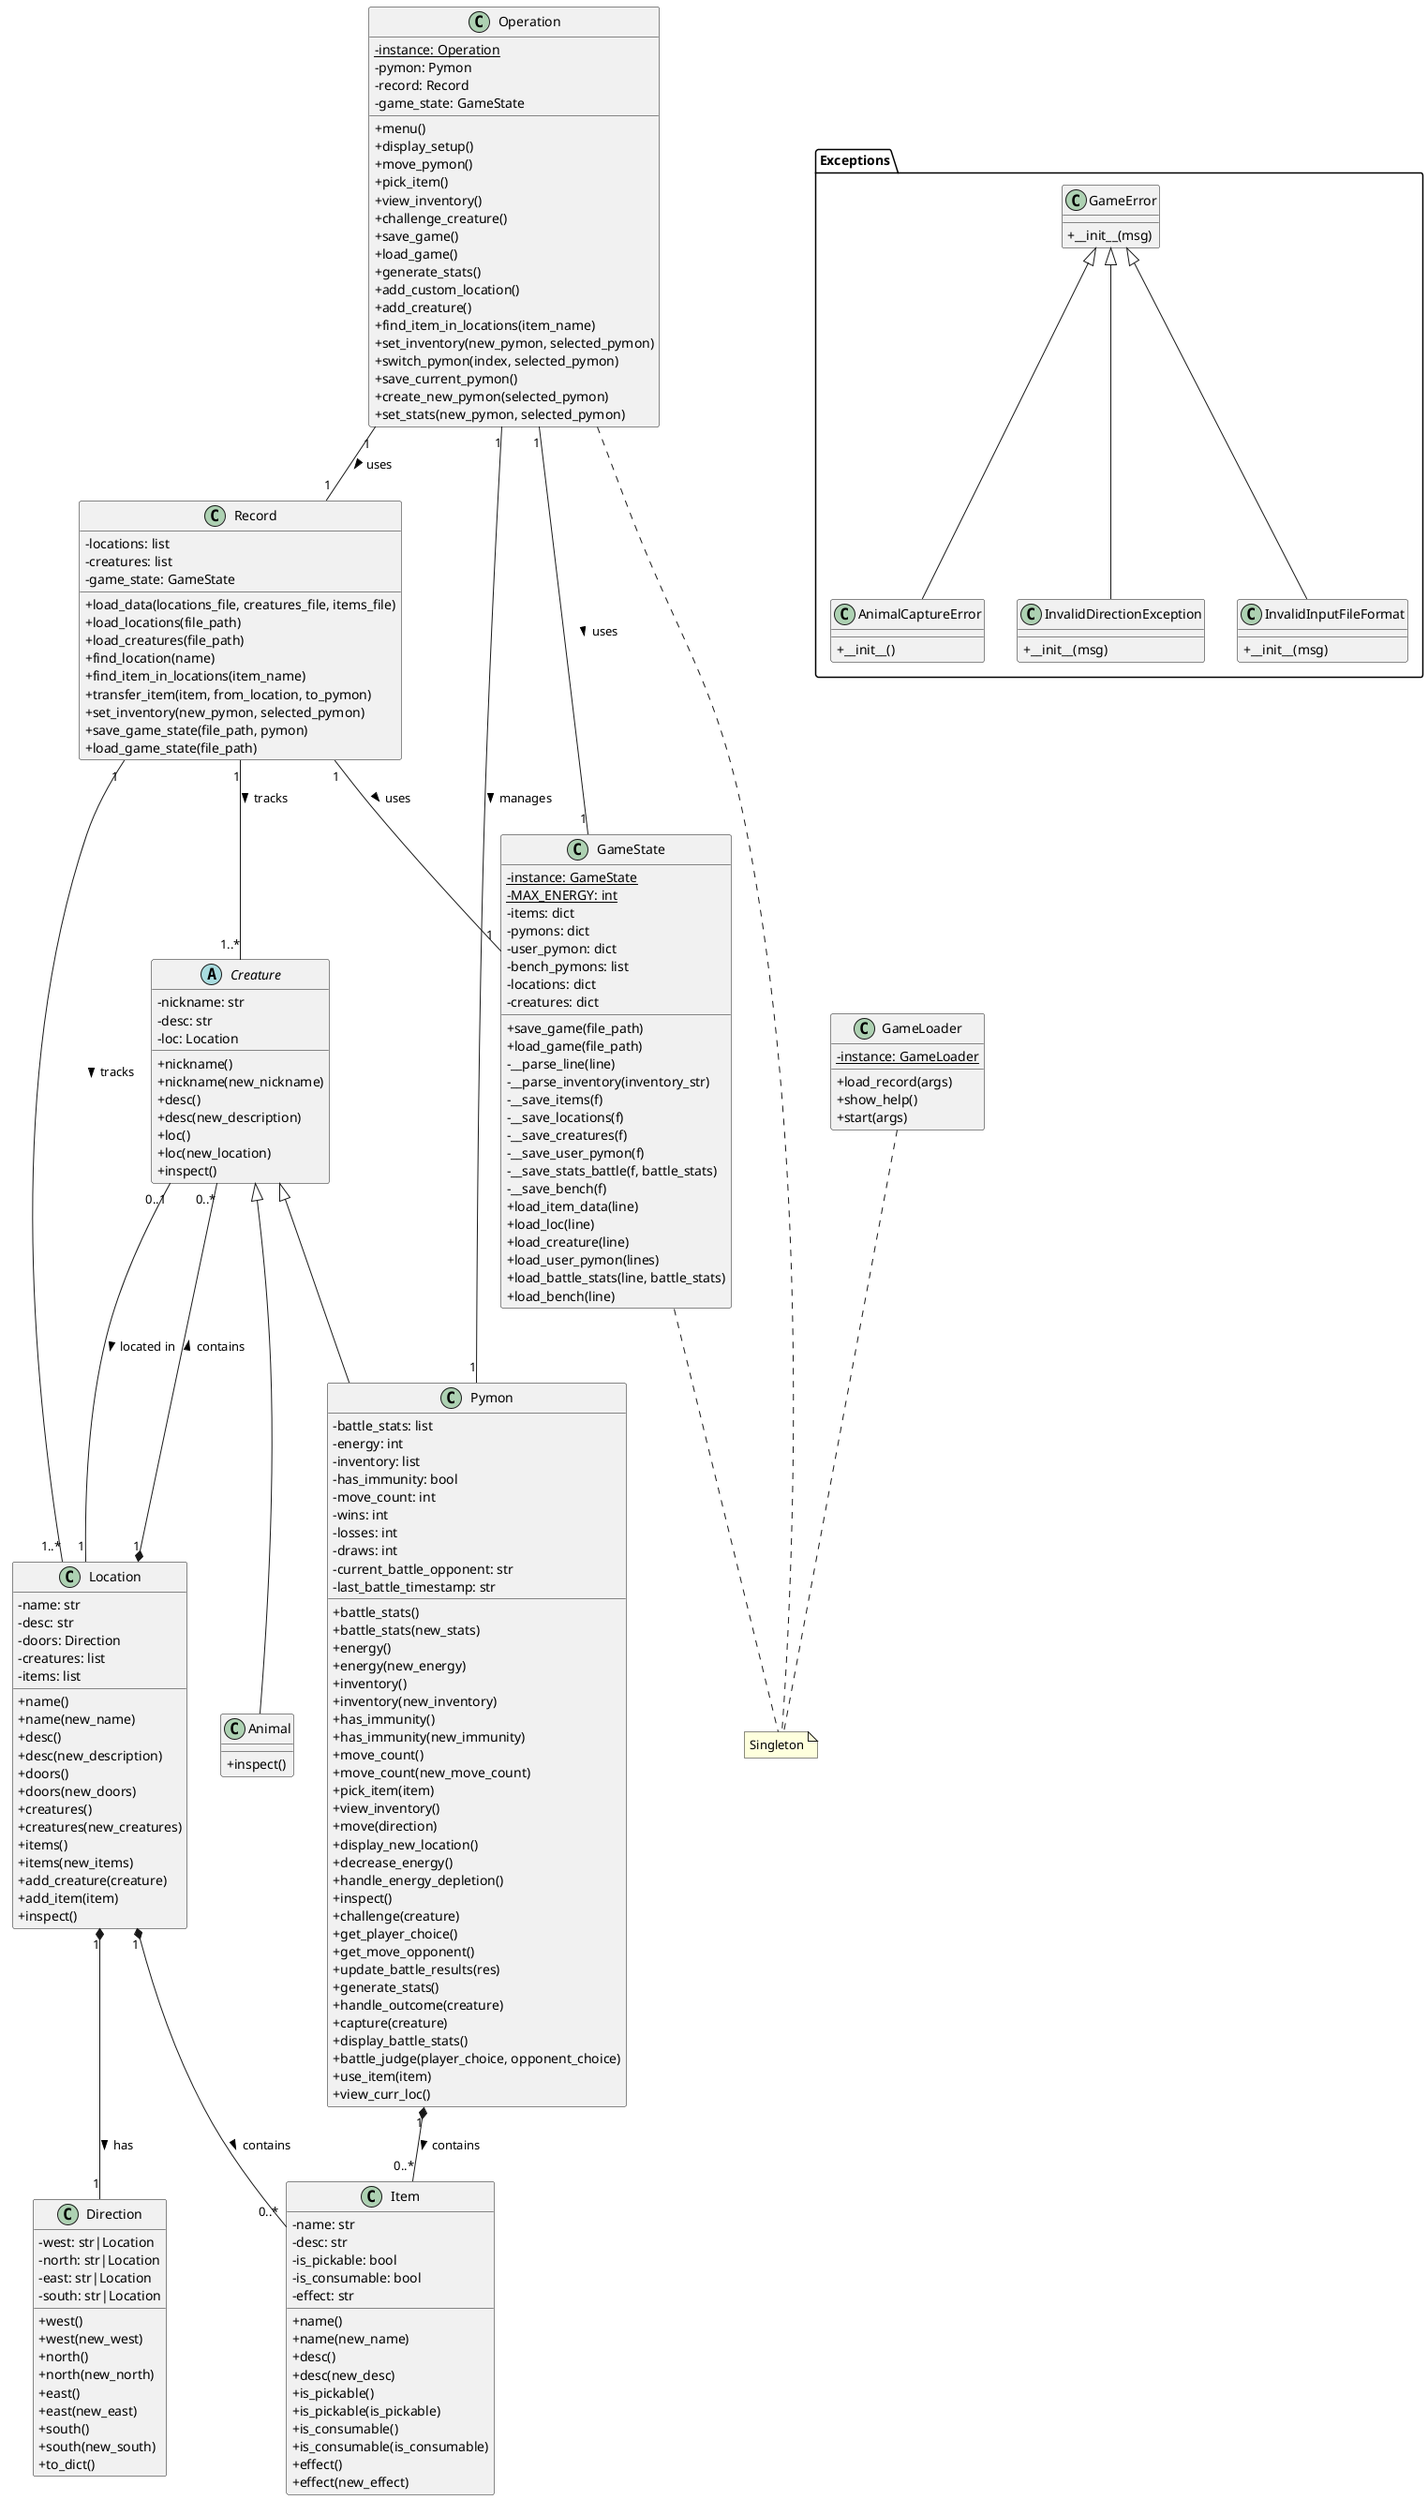 @startuml

skinparam classAttributeIconSize 0

abstract class Creature {
  - nickname: str
  - desc: str
  - loc: Location
  + nickname()
  + nickname(new_nickname)
  + desc()
  + desc(new_description)
  + loc()
  + loc(new_location)
  + inspect()
}

class Pymon {
  - battle_stats: list
  - energy: int
  - inventory: list
  - has_immunity: bool
  - move_count: int
  - wins: int
  - losses: int
  - draws: int
  - current_battle_opponent: str
  - last_battle_timestamp: str
  + battle_stats()
  + battle_stats(new_stats)
  + energy()
  + energy(new_energy)
  + inventory()
  + inventory(new_inventory)
  + has_immunity()
  + has_immunity(new_immunity)
  + move_count()
  + move_count(new_move_count)
  + pick_item(item)
  + view_inventory()
  + move(direction)
  + display_new_location()
  + decrease_energy()
  + handle_energy_depletion()
  + inspect()
  + challenge(creature)
  + get_player_choice()
  + get_move_opponent()
  + update_battle_results(res)
  + generate_stats()
  + handle_outcome(creature)
  + capture(creature)
  + display_battle_stats()
  + battle_judge(player_choice, opponent_choice)
  + use_item(item)
  + view_curr_loc()
}

class Animal {
  + inspect()
}

class Item {
  - name: str
  - desc: str
  - is_pickable: bool
  - is_consumable: bool
  - effect: str
  + name()
  + name(new_name)
  + desc()
  + desc(new_desc)
  + is_pickable()
  + is_pickable(is_pickable)
  + is_consumable()
  + is_consumable(is_consumable)
  + effect()
  + effect(new_effect)
}

class Location {
  - name: str
  - desc: str
  - doors: Direction
  - creatures: list
  - items: list
  + name()
  + name(new_name)
  + desc()
  + desc(new_description)
  + doors()
  + doors(new_doors)
  + creatures()
  + creatures(new_creatures)
  + items()
  + items(new_items)
  + add_creature(creature)
  + add_item(item)
  + inspect()
}

class Direction {
  - west: str|Location
  - north: str|Location
  - east: str|Location
  - south: str|Location
  + west()
  + west(new_west)
  + north()
  + north(new_north)
  + east()
  + east(new_east)
  + south()
  + south(new_south)
  + to_dict()
}

class GameState {
  - {static} instance: GameState
  - {static} MAX_ENERGY: int
  - items: dict
  - pymons: dict
  - user_pymon: dict
  - bench_pymons: list
  - locations: dict
  - creatures: dict
  + save_game(file_path)
  + load_game(file_path)
  - __parse_line(line)
  - __parse_inventory(inventory_str)
  - __save_items(f)
  - __save_locations(f)
  - __save_creatures(f)
  - __save_user_pymon(f)
  - __save_stats_battle(f, battle_stats)
  - __save_bench(f)
  + load_item_data(line)
  + load_loc(line)
  + load_creature(line)
  + load_user_pymon(lines)
  + load_battle_stats(line, battle_stats)
  + load_bench(line)
}

class Operation {
  - {static} instance: Operation
  - pymon: Pymon
  - record: Record
  - game_state: GameState
  + menu()
  + display_setup()
  + move_pymon()
  + pick_item()
  + view_inventory()
  + challenge_creature()
  + save_game()
  + load_game()
  + generate_stats()
  + add_custom_location()
  + add_creature()
  + find_item_in_locations(item_name)
  + set_inventory(new_pymon, selected_pymon)
  + switch_pymon(index, selected_pymon)
  + save_current_pymon()
  + create_new_pymon(selected_pymon)
  + set_stats(new_pymon, selected_pymon)
}

class Record {
  - locations: list
  - creatures: list
  - game_state: GameState
  + load_data(locations_file, creatures_file, items_file)
  + load_locations(file_path)
  + load_creatures(file_path)
  + find_location(name)
  + find_item_in_locations(item_name)
  + transfer_item(item, from_location, to_pymon)
  + set_inventory(new_pymon, selected_pymon)
  + save_game_state(file_path, pymon)
  + load_game_state(file_path)
}

class GameLoader {
  - {static} instance: GameLoader
  + load_record(args)
  + show_help()
  + start(args)
}

package "Exceptions" {
  class GameError {
    + __init__(msg)
  }
  class InvalidDirectionException {
    + __init__(msg)
  }
  class InvalidInputFileFormat {
    + __init__(msg)
  }
  class AnimalCaptureError {
    + __init__()
  }
}

' Inheritance relationships
Creature <|-- Pymon
Creature <|-- Animal
GameError <|-- InvalidDirectionException
GameError <|-- InvalidInputFileFormat
GameError <|-- AnimalCaptureError

' Associations
Pymon "1" *-- "0..*" Item : contains >
Location "1" *-- "0..*" Item : contains >
Location "1" *-- "0..*" Creature : contains >
Location "1" *-- "1" Direction : has >
Creature "0..1" -- "1" Location : located in >
Operation "1" -- "1" Pymon : manages >
Operation "1" -- "1" Record : uses >
Operation "1" -- "1" GameState : uses >
Record "1" -- "1..*" Location : tracks >
Record "1" -- "1..*" Creature : tracks >
Record "1" -- "1" GameState : uses >

note "Singleton" as N1
GameState .. N1
Operation .. N1
GameLoader .. N1

@enduml
